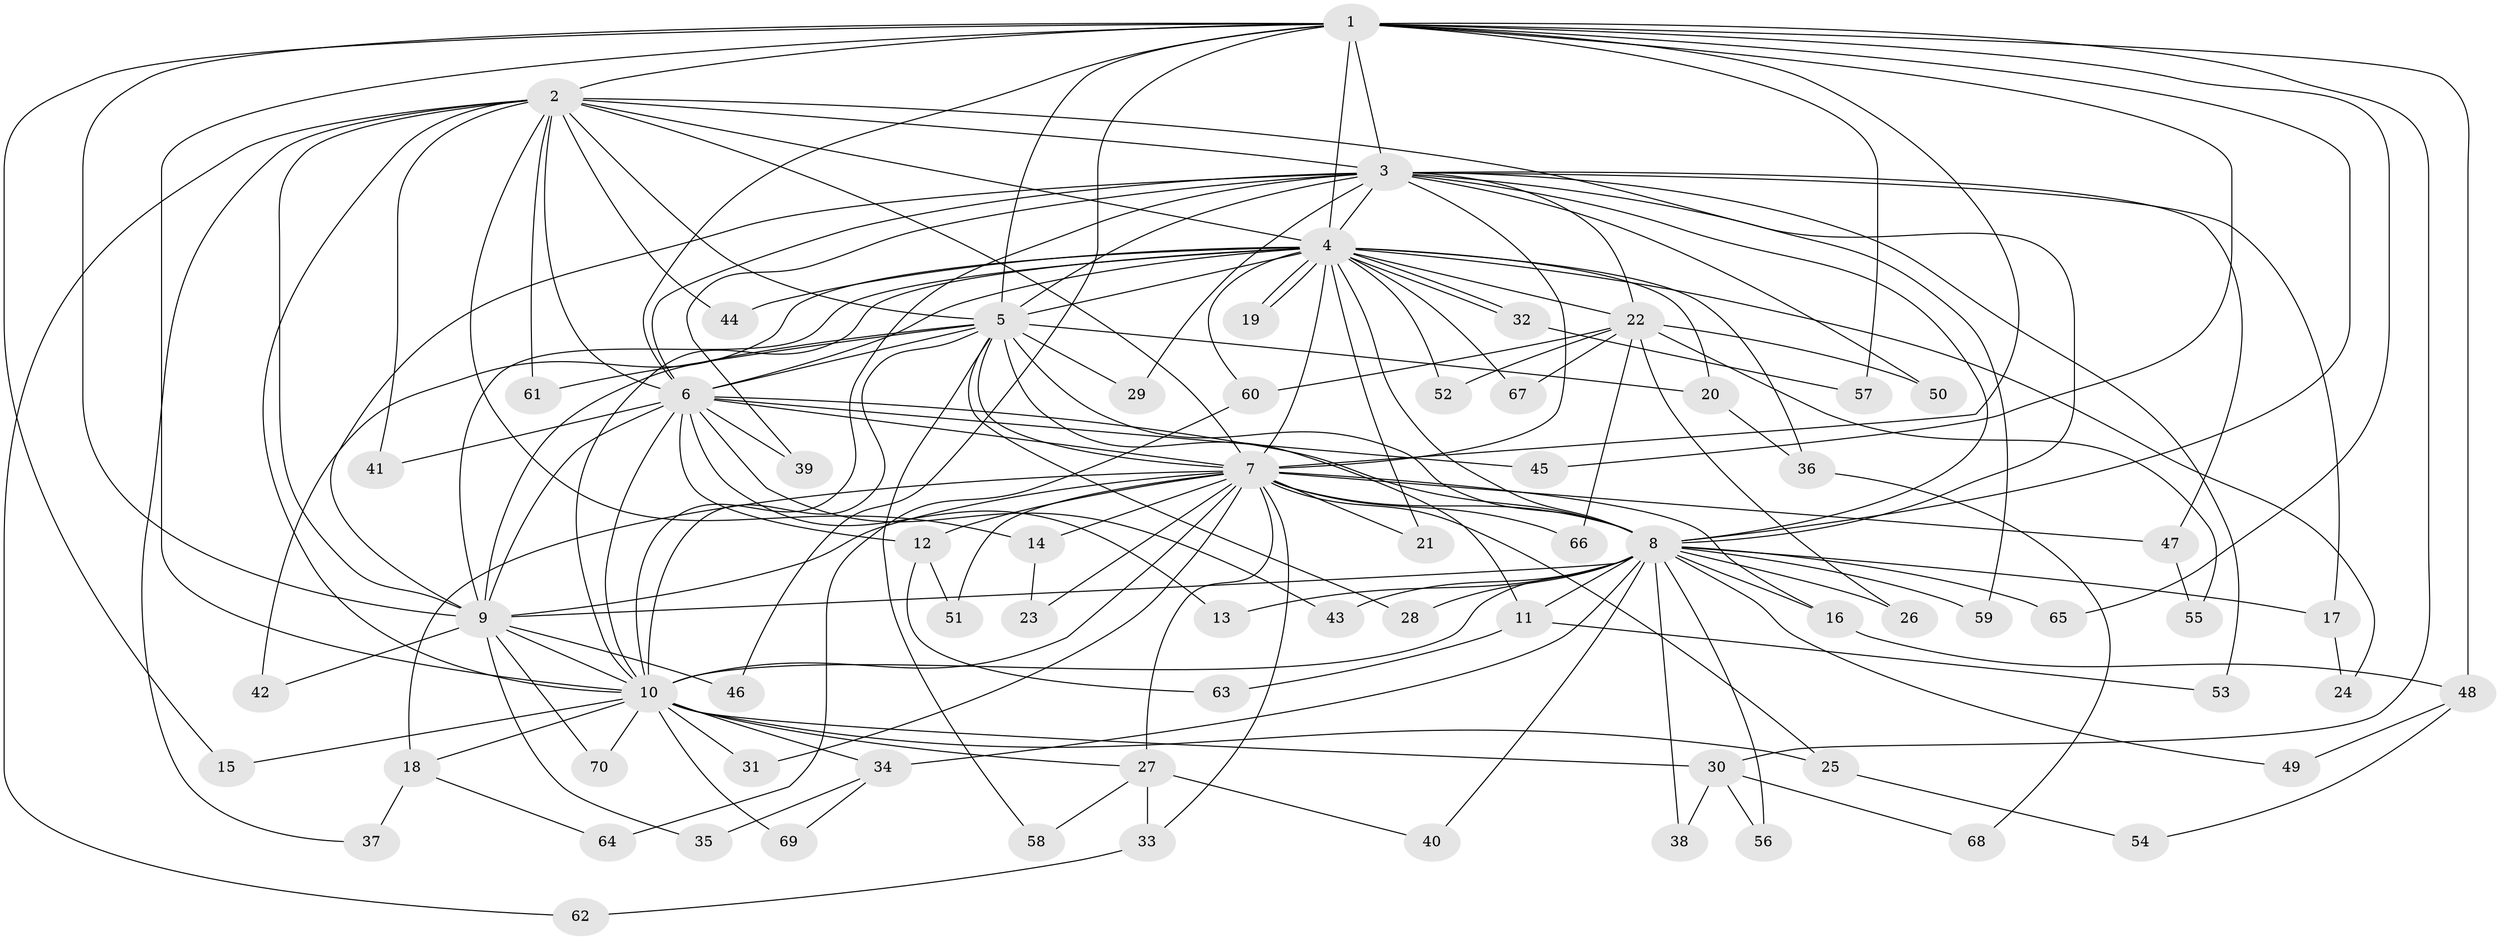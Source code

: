 // coarse degree distribution, {12: 0.023255813953488372, 17: 0.046511627906976744, 2: 0.4186046511627907, 3: 0.20930232558139536, 4: 0.06976744186046512, 5: 0.046511627906976744, 13: 0.046511627906976744, 19: 0.023255813953488372, 16: 0.023255813953488372, 1: 0.046511627906976744, 10: 0.023255813953488372, 8: 0.023255813953488372}
// Generated by graph-tools (version 1.1) at 2025/36/03/04/25 23:36:26]
// undirected, 70 vertices, 165 edges
graph export_dot {
  node [color=gray90,style=filled];
  1;
  2;
  3;
  4;
  5;
  6;
  7;
  8;
  9;
  10;
  11;
  12;
  13;
  14;
  15;
  16;
  17;
  18;
  19;
  20;
  21;
  22;
  23;
  24;
  25;
  26;
  27;
  28;
  29;
  30;
  31;
  32;
  33;
  34;
  35;
  36;
  37;
  38;
  39;
  40;
  41;
  42;
  43;
  44;
  45;
  46;
  47;
  48;
  49;
  50;
  51;
  52;
  53;
  54;
  55;
  56;
  57;
  58;
  59;
  60;
  61;
  62;
  63;
  64;
  65;
  66;
  67;
  68;
  69;
  70;
  1 -- 2;
  1 -- 3;
  1 -- 4;
  1 -- 5;
  1 -- 6;
  1 -- 7;
  1 -- 8;
  1 -- 9;
  1 -- 10;
  1 -- 15;
  1 -- 30;
  1 -- 45;
  1 -- 46;
  1 -- 48;
  1 -- 57;
  1 -- 65;
  2 -- 3;
  2 -- 4;
  2 -- 5;
  2 -- 6;
  2 -- 7;
  2 -- 8;
  2 -- 9;
  2 -- 10;
  2 -- 14;
  2 -- 37;
  2 -- 41;
  2 -- 44;
  2 -- 61;
  2 -- 62;
  3 -- 4;
  3 -- 5;
  3 -- 6;
  3 -- 7;
  3 -- 8;
  3 -- 9;
  3 -- 10;
  3 -- 17;
  3 -- 22;
  3 -- 29;
  3 -- 39;
  3 -- 47;
  3 -- 50;
  3 -- 53;
  3 -- 59;
  4 -- 5;
  4 -- 6;
  4 -- 7;
  4 -- 8;
  4 -- 9;
  4 -- 10;
  4 -- 19;
  4 -- 19;
  4 -- 20;
  4 -- 21;
  4 -- 22;
  4 -- 24;
  4 -- 32;
  4 -- 32;
  4 -- 36;
  4 -- 42;
  4 -- 44;
  4 -- 52;
  4 -- 60;
  4 -- 67;
  5 -- 6;
  5 -- 7;
  5 -- 8;
  5 -- 9;
  5 -- 10;
  5 -- 11;
  5 -- 20;
  5 -- 28;
  5 -- 29;
  5 -- 58;
  5 -- 61;
  6 -- 7;
  6 -- 8;
  6 -- 9;
  6 -- 10;
  6 -- 12;
  6 -- 13;
  6 -- 39;
  6 -- 41;
  6 -- 43;
  6 -- 45;
  7 -- 8;
  7 -- 9;
  7 -- 10;
  7 -- 12;
  7 -- 14;
  7 -- 16;
  7 -- 18;
  7 -- 21;
  7 -- 23;
  7 -- 25;
  7 -- 27;
  7 -- 31;
  7 -- 33;
  7 -- 47;
  7 -- 51;
  7 -- 66;
  8 -- 9;
  8 -- 10;
  8 -- 11;
  8 -- 13;
  8 -- 16;
  8 -- 17;
  8 -- 26;
  8 -- 28;
  8 -- 34;
  8 -- 38;
  8 -- 40;
  8 -- 43;
  8 -- 49;
  8 -- 56;
  8 -- 59;
  8 -- 65;
  9 -- 10;
  9 -- 35;
  9 -- 42;
  9 -- 46;
  9 -- 70;
  10 -- 15;
  10 -- 18;
  10 -- 25;
  10 -- 27;
  10 -- 30;
  10 -- 31;
  10 -- 34;
  10 -- 69;
  10 -- 70;
  11 -- 53;
  11 -- 63;
  12 -- 51;
  12 -- 63;
  14 -- 23;
  16 -- 48;
  17 -- 24;
  18 -- 37;
  18 -- 64;
  20 -- 36;
  22 -- 26;
  22 -- 50;
  22 -- 52;
  22 -- 55;
  22 -- 60;
  22 -- 66;
  22 -- 67;
  25 -- 54;
  27 -- 33;
  27 -- 40;
  27 -- 58;
  30 -- 38;
  30 -- 56;
  30 -- 68;
  32 -- 57;
  33 -- 62;
  34 -- 35;
  34 -- 69;
  36 -- 68;
  47 -- 55;
  48 -- 49;
  48 -- 54;
  60 -- 64;
}

